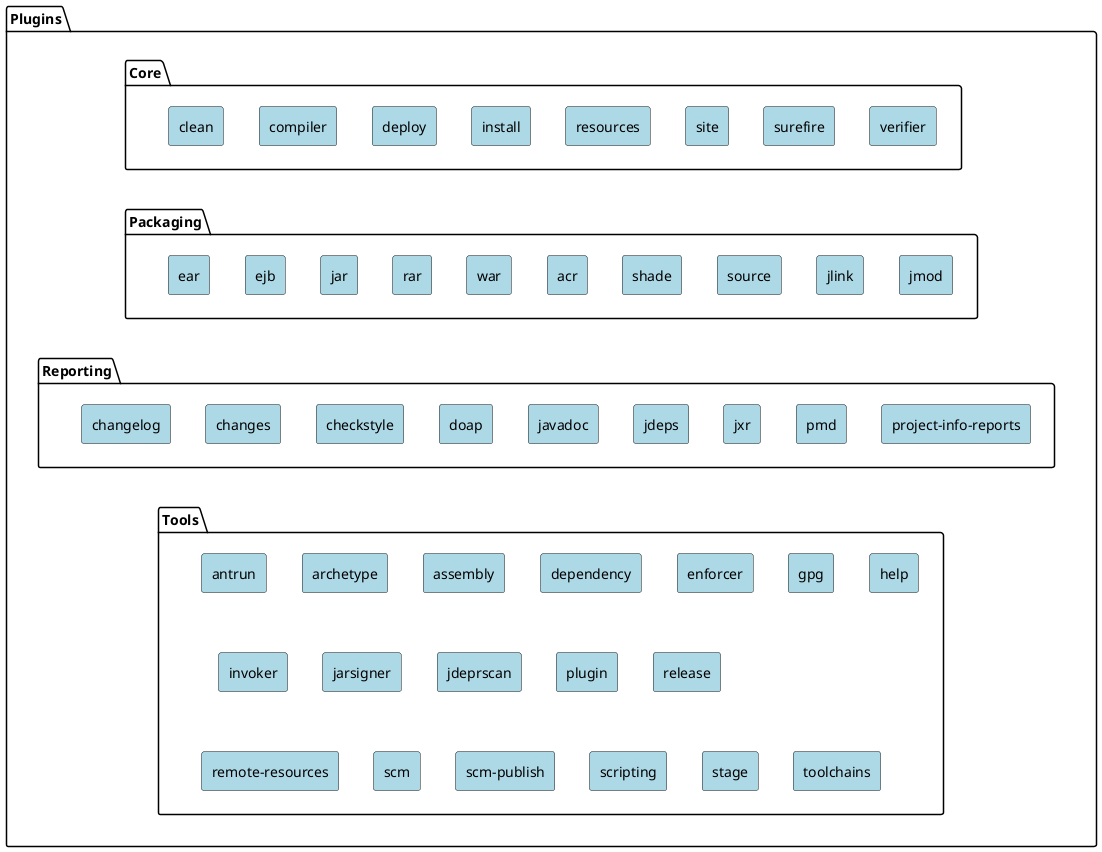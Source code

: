 /'
Licensed to the Apache Software Foundation (ASF) under one
or more contributor license agreements.  See the NOTICE file
distributed with this work for additional information
regarding copyright ownership.  The ASF licenses this file
to you under the Apache License, Version 2.0 (the
"License"); you may not use this file except in compliance
with the License.  You may obtain a copy of the License at

  http://www.apache.org/licenses/LICENSE-2.0

Unless required by applicable law or agreed to in writing,
software distributed under the License is distributed on an
"AS IS" BASIS, WITHOUT WARRANTIES OR CONDITIONS OF ANY
KIND, either express or implied.  See the License for the
specific language governing permissions and limitations
under the License.
'/
@startuml

<style>
    rectangle {
        BackgroundColor LightBlue
    }
}
</style>

package Plugins {

  package Core {
    rectangle clean
    rectangle compiler
    rectangle deploy
    rectangle install
    rectangle resources
    rectangle site
    rectangle surefire
    rectangle verifier
  }

  package Packaging {
    rectangle ear
    rectangle ejb
    rectangle jar
    rectangle rar
    rectangle war
    rectangle acr
    rectangle shade
    rectangle source
    rectangle jlink
    rectangle jmod
  }

  package Reporting {
    rectangle changelog
    rectangle changes
    rectangle checkstyle
    rectangle doap
    rectangle javadoc
    rectangle jdeps
    rectangle jxr
    rectangle pmd
    rectangle "project-info-reports"
  }

  package Tools{
    rectangle antrun
    rectangle archetype
    rectangle assembly
    rectangle dependency
    rectangle enforcer
    rectangle gpg
    rectangle help
    rectangle invoker
    rectangle jarsigner
    rectangle jdeprscan
    rectangle plugin
    rectangle release
    rectangle "remote-resources"
    rectangle scm
    rectangle "scm-publish"
    rectangle scripting
    rectangle stage
    rectangle toolchains
  }
}

'hidden dependencies to change layout
Core      -[hidden]down-> Packaging
Packaging -[hidden]down-> Reporting
Packaging -[hidden]down-> Tools
Reporting -[hidden]down-> Tools

clean     -[hidden]> compiler
compiler  -[hidden]> deploy
deploy    -[hidden]> install
install   -[hidden]> resources
resources -[hidden]> site
site      -[hidden]> surefire
surefire  -[hidden]> verifier

ear       -[hidden]> ejb
ejb       -[hidden]> jar
jar       -[hidden]> rar
rar       -[hidden]> war
war       -[hidden]> acr
acr       -[hidden]> shade
shade     -[hidden]> source
source    -[hidden]> jlink
jlink     -[hidden]> jmod

changelog -[hidden]> changes
changes  -[hidden]> checkstyle
checkstyle -[hidden]> doap
doap -[hidden]> javadoc
javadoc -[hidden]> jdeps
jdeps -[hidden]> jxr
jxr  -[hidden]> pmd
pmd -[hidden]> "project-info-reports"

antrun -[hidden]> archetype
archetype -[hidden]> assembly
assembly -[hidden]> dependency
dependency -[hidden]> enforcer
enforcer -[hidden]> gpg
gpg -[hidden]> help

antrun -[hidden]down->invoker
invoker -[hidden]> jarsigner
jarsigner -[hidden]> jdeprscan
jdeprscan -[hidden]> plugin
plugin -[hidden]> release
invoker -[hidden]down->"remote-resources"
"remote-resources" -[hidden]> scm
scm -[hidden]> "scm-publish"
"scm-publish" -[hidden]> scripting
scripting -[hidden]> stage
stage -[hidden]> toolchains



url of clean is [[https://github.com/apache/maven-clean-plugin]]
url of compiler is [[https://github.com/apache/maven-compiler-plugin]]
url of deploy is [[https://github.com/apache/maven-deploy-plugin]]
url of install is [[https://github.com/apache/maven-install-plugin]]
url of resources is [[https://github.com/apache/maven-resources-plugin]]
url of site is [[https://github.com/apache/maven-site-plugin]]
url of surefire is [[https://github.com/apache/maven-surefire]]
url of verifier is [[https://github.com/apache/maven-verifier-plugin]]

url of ear is [[https://github.com/apache/maven-ear-plugin]]
url of ejb is [[https://github.com/apache/maven-ejb-plugin]]
url of jar is [[https://github.com/apache/maven-jar-plugin]]
url of rar is [[https://github.com/apache/maven-rar-plugin]]
url of war is [[https://github.com/apache/maven-war-plugin]]
url of acr is [[https://github.com/apache/maven-acr-plugin]]
url of shade is [[https://github.com/apache/maven-shade-plugin]]
url of source is [[https://github.com/apache/maven-source-plugin]]
url of jlink is [[https://github.com/apache/maven-jlink-plugin]]
url of jmod is [[https://github.com/apache/maven-jmod-plugin]]

url of changelog is [[https://github.com/apache/maven-changelog-plugin]]
url of changes is [[https://github.com/apache/maven-changes-plugin]]
url of checkstyle is [[https://github.com/apache/maven-checkstyle-plugin]]
url of doap is [[https://github.com/apache/maven-doap-plugin]]
url of javadoc is [[https://github.com/apache/maven-javadoc-plugin]]
url of jdeps is [[https://github.com/apache/maven-jdeps-plugin]]
url of jxr is [[https://github.com/apache/maven-jxr]]
url of pmd is [[https://github.com/apache/maven-pmd-plugin]]
url of "project-info-reports" is [[https://github.com/apache/maven-project-info-reports-plugin]]

url of antrun is [[https://github.com/apache/maven-antrun-plugin]]
url of archetype is [[https://github.com/apache/maven-archetype]]
url of assembly is [[https://github.com/apache/maven-assembly-plugin]]
url of dependency is [[https://github.com/apache/maven-dependency-plugin]]
url of enforcer is [[https://github.com/apache/maven-enforcer]]
url of gpg is [[https://github.com/apache/maven-gpg-plugin]]
url of help is [[https://github.com/apache/maven-help-plugin]]
url of invoker is [[https://github.com/apache/maven-invoker-plugin]]
url of jarsigner is [[https://github.com/apache/maven-jarsigner-plugin]]
url of jdeprscan is [[https://github.com/apache/maven-jdeprscan-plugin]]
url of plugin is [[https://github.com/apache/maven-plugin-tools]]
url of release is [[https://github.com/apache/maven-release]]
url of "remote-resources" is [[https://github.com/apache/maven-remote-resources-plugin]]
url of scm is [[https://github.com/apache/maven-scm]]
url of "scm-publish" is [[https://github.com/apache/maven-scm-publish-plugin]]
url of scripting is [[https://github.com/apache/maven-scripting-plugin]]
url of stage is [[https://github.com/apache/maven-stage-plugin]]
url of toolchains is [[https://github.com/apache/maven-toolchains-plugin]]


@enduml

